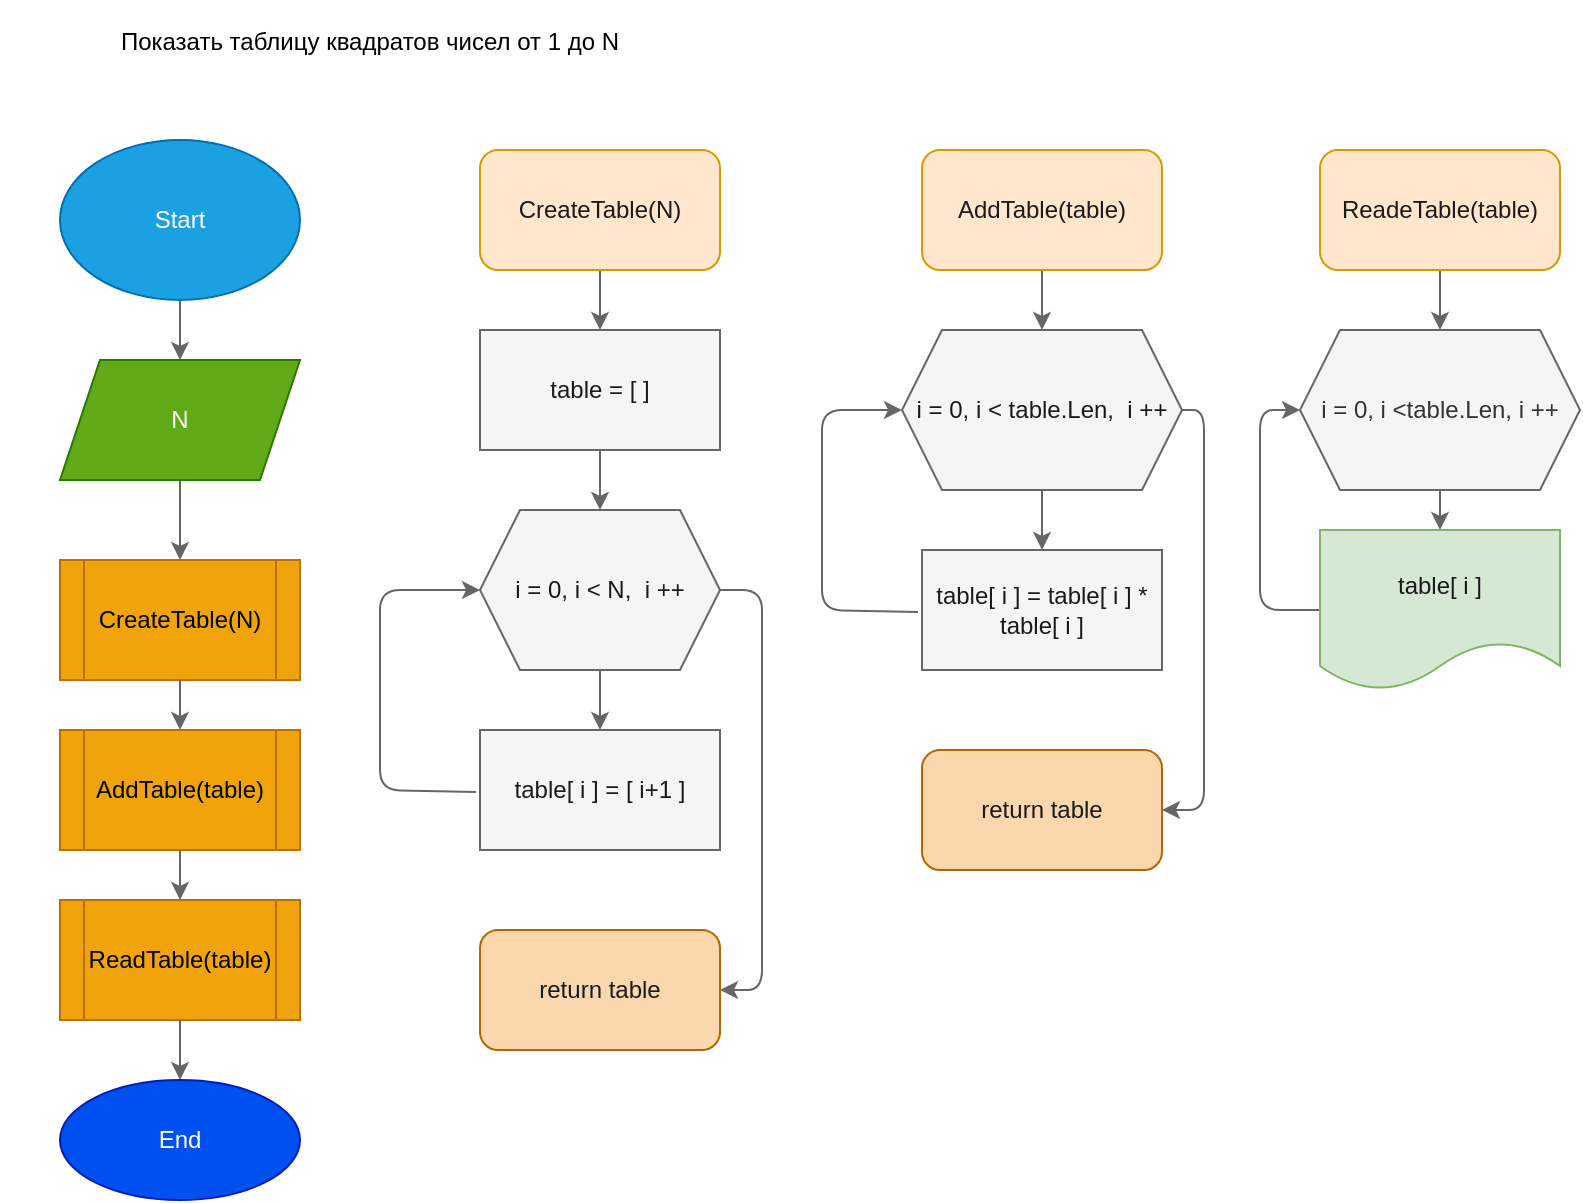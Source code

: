 <mxfile>
    <diagram id="C2WUqWaX7iWwr8-gAJ1-" name="Страница 1">
        <mxGraphModel dx="798" dy="403" grid="1" gridSize="10" guides="1" tooltips="1" connect="1" arrows="1" fold="1" page="1" pageScale="1" pageWidth="827" pageHeight="1169" background="#ffffff" math="0" shadow="0">
            <root>
                <mxCell id="0"/>
                <mxCell id="1" parent="0"/>
                <mxCell id="4" style="edgeStyle=none;html=1;fillColor=#f5f5f5;strokeColor=#666666;" edge="1" parent="1" source="2">
                    <mxGeometry relative="1" as="geometry">
                        <mxPoint x="100" y="190" as="targetPoint"/>
                    </mxGeometry>
                </mxCell>
                <mxCell id="2" value="Start" style="ellipse;whiteSpace=wrap;html=1;fillColor=#1ba1e2;fontColor=#ffffff;strokeColor=#006EAF;" vertex="1" parent="1">
                    <mxGeometry x="40" y="80" width="120" height="80" as="geometry"/>
                </mxCell>
                <mxCell id="3" value="Показать таблицу квадратов чисел от 1 до N" style="text;align=center;verticalAlign=middle;resizable=0;points=[];autosize=1;strokeColor=none;fillColor=none;" vertex="1" parent="1">
                    <mxGeometry x="10" y="10" width="370" height="40" as="geometry"/>
                </mxCell>
                <mxCell id="25" style="edgeStyle=none;html=1;entryX=0.5;entryY=0;entryDx=0;entryDy=0;fontColor=#1A1A1A;fillColor=#f5f5f5;strokeColor=#666666;" edge="1" parent="1" source="5" target="24">
                    <mxGeometry relative="1" as="geometry"/>
                </mxCell>
                <mxCell id="5" value="N" style="shape=parallelogram;perimeter=parallelogramPerimeter;whiteSpace=wrap;html=1;fixedSize=1;fillColor=#60a917;strokeColor=#2D7600;fontColor=#ffffff;" vertex="1" parent="1">
                    <mxGeometry x="40" y="190" width="120" height="60" as="geometry"/>
                </mxCell>
                <mxCell id="13" style="edgeStyle=none;html=1;fontColor=#FFFFFF;fillColor=#f5f5f5;strokeColor=#666666;" edge="1" parent="1" source="12">
                    <mxGeometry relative="1" as="geometry">
                        <mxPoint x="310" y="175" as="targetPoint"/>
                    </mxGeometry>
                </mxCell>
                <mxCell id="12" value="&lt;font color=&quot;#1a1a1a&quot;&gt;CreateTable(N)&lt;/font&gt;" style="rounded=1;whiteSpace=wrap;html=1;fillColor=#ffe6cc;strokeColor=#d79b00;" vertex="1" parent="1">
                    <mxGeometry x="250" y="85" width="120" height="60" as="geometry"/>
                </mxCell>
                <mxCell id="16" style="edgeStyle=none;html=1;fontColor=#1A1A1A;fillColor=#f5f5f5;strokeColor=#666666;" edge="1" parent="1" source="15">
                    <mxGeometry relative="1" as="geometry">
                        <mxPoint x="310" y="375" as="targetPoint"/>
                    </mxGeometry>
                </mxCell>
                <mxCell id="22" style="edgeStyle=none;html=1;fontColor=#1A1A1A;entryX=1;entryY=0.5;entryDx=0;entryDy=0;exitX=1;exitY=0.5;exitDx=0;exitDy=0;fillColor=#f5f5f5;strokeColor=#666666;" edge="1" parent="1" source="15" target="23">
                    <mxGeometry relative="1" as="geometry">
                        <mxPoint x="410" y="305" as="targetPoint"/>
                        <mxPoint x="391" y="305" as="sourcePoint"/>
                        <Array as="points">
                            <mxPoint x="391" y="305"/>
                            <mxPoint x="391" y="405"/>
                            <mxPoint x="391" y="505"/>
                        </Array>
                    </mxGeometry>
                </mxCell>
                <mxCell id="15" value="i = 0, i &amp;lt; N,&amp;nbsp; i ++" style="shape=hexagon;perimeter=hexagonPerimeter2;whiteSpace=wrap;html=1;fixedSize=1;fontColor=#1A1A1A;fillColor=#f5f5f5;strokeColor=#666666;" vertex="1" parent="1">
                    <mxGeometry x="250" y="265" width="120" height="80" as="geometry"/>
                </mxCell>
                <mxCell id="18" style="edgeStyle=none;html=1;entryX=0;entryY=0.5;entryDx=0;entryDy=0;fontColor=#1A1A1A;exitX=-0.017;exitY=0.388;exitDx=0;exitDy=0;exitPerimeter=0;fillColor=#f5f5f5;strokeColor=#666666;" edge="1" parent="1" target="15">
                    <mxGeometry relative="1" as="geometry">
                        <mxPoint x="247.96" y="406.04" as="sourcePoint"/>
                        <Array as="points">
                            <mxPoint x="200" y="405"/>
                            <mxPoint x="200" y="365"/>
                            <mxPoint x="200" y="305"/>
                        </Array>
                    </mxGeometry>
                </mxCell>
                <mxCell id="19" value="table[ i ] = [ i+1 ]" style="rounded=0;whiteSpace=wrap;html=1;fontColor=#1A1A1A;fillColor=#f5f5f5;strokeColor=#666666;" vertex="1" parent="1">
                    <mxGeometry x="250" y="375" width="120" height="60" as="geometry"/>
                </mxCell>
                <mxCell id="21" style="edgeStyle=none;html=1;entryX=0.5;entryY=0;entryDx=0;entryDy=0;fontColor=#1A1A1A;fillColor=#f5f5f5;strokeColor=#666666;" edge="1" parent="1" source="20" target="15">
                    <mxGeometry relative="1" as="geometry"/>
                </mxCell>
                <mxCell id="20" value="table = [ ]" style="rounded=0;whiteSpace=wrap;html=1;fillColor=#f5f5f5;fontColor=#1A1A1A;strokeColor=#666666;" vertex="1" parent="1">
                    <mxGeometry x="250" y="175" width="120" height="60" as="geometry"/>
                </mxCell>
                <mxCell id="23" value="&lt;font color=&quot;#1a1a1a&quot;&gt;return table&lt;/font&gt;" style="rounded=1;whiteSpace=wrap;html=1;fillColor=#fad7ac;strokeColor=#b46504;" vertex="1" parent="1">
                    <mxGeometry x="250" y="475" width="120" height="60" as="geometry"/>
                </mxCell>
                <mxCell id="24" value="CreateTable(N)" style="shape=process;whiteSpace=wrap;html=1;backgroundOutline=1;fontColor=#000000;fillColor=#f0a30a;strokeColor=#BD7000;" vertex="1" parent="1">
                    <mxGeometry x="40" y="290" width="120" height="60" as="geometry"/>
                </mxCell>
                <mxCell id="27" style="edgeStyle=none;html=1;fontColor=#FFFFFF;fillColor=#f5f5f5;strokeColor=#666666;" edge="1" parent="1" source="28">
                    <mxGeometry relative="1" as="geometry">
                        <mxPoint x="730" y="175" as="targetPoint"/>
                    </mxGeometry>
                </mxCell>
                <mxCell id="28" value="&lt;font color=&quot;#1a1a1a&quot;&gt;ReadeTable(table)&lt;/font&gt;" style="rounded=1;whiteSpace=wrap;html=1;fillColor=#ffe6cc;strokeColor=#d79b00;" vertex="1" parent="1">
                    <mxGeometry x="670" y="85" width="120" height="60" as="geometry"/>
                </mxCell>
                <mxCell id="55" value="" style="edgeStyle=none;html=1;fontColor=#FFFFFF;fillColor=#f5f5f5;strokeColor=#666666;" edge="1" parent="1" source="31" target="54">
                    <mxGeometry relative="1" as="geometry"/>
                </mxCell>
                <mxCell id="31" value="i = 0, i &amp;lt;table.Len, i ++" style="shape=hexagon;perimeter=hexagonPerimeter2;whiteSpace=wrap;html=1;fixedSize=1;fontColor=#333333;fillColor=#f5f5f5;strokeColor=#666666;" vertex="1" parent="1">
                    <mxGeometry x="660" y="175" width="140" height="80" as="geometry"/>
                </mxCell>
                <mxCell id="48" value="" style="edgeStyle=none;html=1;fontColor=#1A1A1A;fillColor=#f5f5f5;strokeColor=#666666;" edge="1" parent="1" source="39" target="47">
                    <mxGeometry relative="1" as="geometry"/>
                </mxCell>
                <mxCell id="39" value="AddTable(table)" style="shape=process;whiteSpace=wrap;html=1;backgroundOutline=1;fontColor=#000000;fillColor=#f0a30a;strokeColor=#BD7000;" vertex="1" parent="1">
                    <mxGeometry x="40" y="375" width="120" height="60" as="geometry"/>
                </mxCell>
                <mxCell id="43" style="edgeStyle=none;html=1;exitX=0.5;exitY=1;exitDx=0;exitDy=0;entryX=0.5;entryY=0;entryDx=0;entryDy=0;fontColor=#1A1A1A;fillColor=#f5f5f5;strokeColor=#666666;" edge="1" parent="1" target="39">
                    <mxGeometry relative="1" as="geometry">
                        <mxPoint x="100" y="350" as="sourcePoint"/>
                    </mxGeometry>
                </mxCell>
                <mxCell id="47" value="ReadTable(table)" style="shape=process;whiteSpace=wrap;html=1;backgroundOutline=1;fontColor=#000000;fillColor=#f0a30a;strokeColor=#BD7000;" vertex="1" parent="1">
                    <mxGeometry x="40" y="460" width="120" height="60" as="geometry"/>
                </mxCell>
                <mxCell id="52" value="" style="edgeStyle=none;html=1;fontColor=#1A1A1A;fillColor=#f5f5f5;strokeColor=#666666;" edge="1" parent="1" target="51">
                    <mxGeometry relative="1" as="geometry">
                        <mxPoint x="100" y="520" as="sourcePoint"/>
                    </mxGeometry>
                </mxCell>
                <mxCell id="51" value="End" style="ellipse;whiteSpace=wrap;html=1;fillColor=#0050ef;strokeColor=#001DBC;fontColor=#ffffff;" vertex="1" parent="1">
                    <mxGeometry x="40" y="550" width="120" height="60" as="geometry"/>
                </mxCell>
                <mxCell id="56" style="edgeStyle=none;html=1;entryX=0;entryY=0.5;entryDx=0;entryDy=0;fontColor=#1A1A1A;exitX=0;exitY=0.5;exitDx=0;exitDy=0;fillColor=#f5f5f5;strokeColor=#666666;" edge="1" parent="1" source="54" target="31">
                    <mxGeometry relative="1" as="geometry">
                        <Array as="points">
                            <mxPoint x="640" y="315"/>
                            <mxPoint x="640" y="215"/>
                        </Array>
                    </mxGeometry>
                </mxCell>
                <mxCell id="54" value="&lt;font color=&quot;#1a1a1a&quot;&gt;table[ i ]&lt;/font&gt;" style="shape=document;whiteSpace=wrap;html=1;boundedLbl=1;fillColor=#d5e8d4;strokeColor=#82b366;" vertex="1" parent="1">
                    <mxGeometry x="670" y="275" width="120" height="80" as="geometry"/>
                </mxCell>
                <mxCell id="57" style="edgeStyle=none;html=1;fontColor=#FFFFFF;fillColor=#f5f5f5;strokeColor=#666666;" edge="1" parent="1" source="58">
                    <mxGeometry relative="1" as="geometry">
                        <mxPoint x="531" y="175" as="targetPoint"/>
                    </mxGeometry>
                </mxCell>
                <mxCell id="58" value="&lt;font color=&quot;#1a1a1a&quot;&gt;AddTable(table)&lt;/font&gt;" style="rounded=1;whiteSpace=wrap;html=1;fillColor=#ffe6cc;strokeColor=#d79b00;" vertex="1" parent="1">
                    <mxGeometry x="471" y="85" width="120" height="60" as="geometry"/>
                </mxCell>
                <mxCell id="59" style="edgeStyle=none;html=1;fontColor=#1A1A1A;fillColor=#f5f5f5;strokeColor=#666666;" edge="1" parent="1" source="61">
                    <mxGeometry relative="1" as="geometry">
                        <mxPoint x="531" y="285" as="targetPoint"/>
                    </mxGeometry>
                </mxCell>
                <mxCell id="60" style="edgeStyle=none;html=1;fontColor=#1A1A1A;entryX=1;entryY=0.5;entryDx=0;entryDy=0;exitX=1;exitY=0.5;exitDx=0;exitDy=0;fillColor=#f5f5f5;strokeColor=#666666;" edge="1" parent="1" source="61" target="66">
                    <mxGeometry relative="1" as="geometry">
                        <mxPoint x="631" y="215" as="targetPoint"/>
                        <mxPoint x="612" y="215" as="sourcePoint"/>
                        <Array as="points">
                            <mxPoint x="612" y="215"/>
                            <mxPoint x="612" y="315"/>
                            <mxPoint x="612" y="415"/>
                        </Array>
                    </mxGeometry>
                </mxCell>
                <mxCell id="61" value="i = 0, i &amp;lt; table.Len,&amp;nbsp; i ++" style="shape=hexagon;perimeter=hexagonPerimeter2;whiteSpace=wrap;html=1;fixedSize=1;fontColor=#1A1A1A;fillColor=#f5f5f5;strokeColor=#666666;" vertex="1" parent="1">
                    <mxGeometry x="461" y="175" width="140" height="80" as="geometry"/>
                </mxCell>
                <mxCell id="62" style="edgeStyle=none;html=1;entryX=0;entryY=0.5;entryDx=0;entryDy=0;fontColor=#1A1A1A;exitX=-0.017;exitY=0.388;exitDx=0;exitDy=0;exitPerimeter=0;fillColor=#f5f5f5;strokeColor=#666666;" edge="1" parent="1" target="61">
                    <mxGeometry relative="1" as="geometry">
                        <mxPoint x="468.96" y="316.04" as="sourcePoint"/>
                        <Array as="points">
                            <mxPoint x="421" y="315"/>
                            <mxPoint x="421" y="275"/>
                            <mxPoint x="421" y="215"/>
                        </Array>
                    </mxGeometry>
                </mxCell>
                <mxCell id="63" value="table[ i ] = table[ i ] * table[ i ]" style="rounded=0;whiteSpace=wrap;html=1;fontColor=#1A1A1A;fillColor=#f5f5f5;strokeColor=#666666;" vertex="1" parent="1">
                    <mxGeometry x="471" y="285" width="120" height="60" as="geometry"/>
                </mxCell>
                <mxCell id="66" value="&lt;font color=&quot;#1a1a1a&quot;&gt;return table&lt;/font&gt;" style="rounded=1;whiteSpace=wrap;html=1;fillColor=#fad7ac;strokeColor=#b46504;" vertex="1" parent="1">
                    <mxGeometry x="471" y="385" width="120" height="60" as="geometry"/>
                </mxCell>
            </root>
        </mxGraphModel>
    </diagram>
</mxfile>